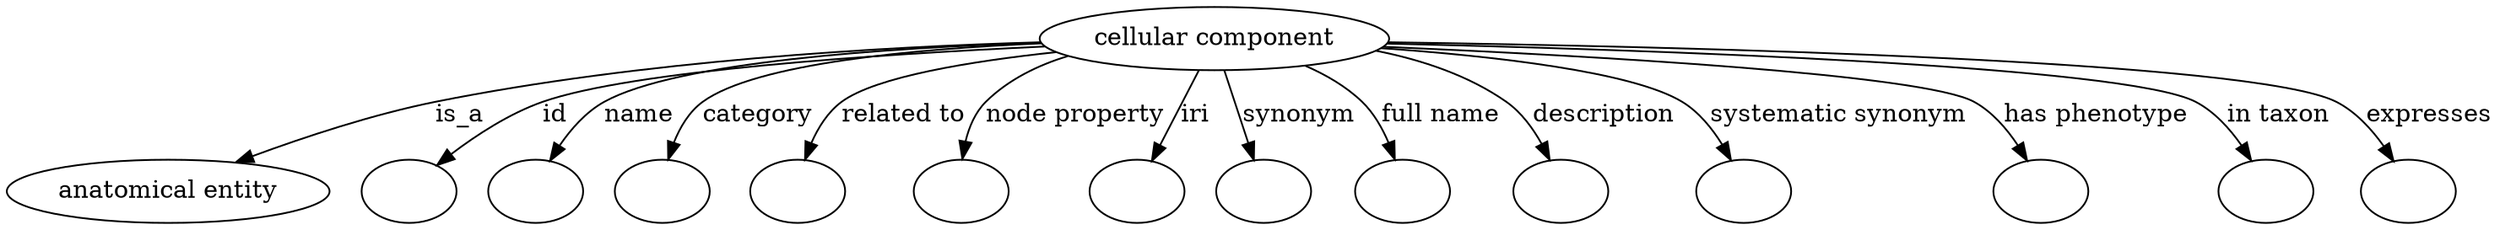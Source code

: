 digraph {
	graph [bb="0,0,1187.3,122"];
	node [label="\N"];
	"cellular component"	 [height=0.5,
		label="cellular component",
		pos="595.25,104",
		width=2.1702];
	"anatomical entity"	 [height=0.5,
		pos="71.251,18",
		width=1.9792];
	"cellular component" -> "anatomical entity"	 [label=is_a,
		lp="233.53,61",
		pos="e,109.24,33.272 517.57,101.6 441.48,98.052 322.57,89.339 221.7,68 186.5,60.554 148.02,47.675 118.79,36.853"];
	id	 [color=black,
		height=0.5,
		label="",
		pos="187.25,18",
		width=0.75];
	"cellular component" -> id	 [color=black,
		label=id,
		lp="285.7,61",
		pos="e,206.04,31.021 520.35,98.778 441.46,92.689 322.79,81.692 279.36,68 256.31,60.732 232.38,47.543 214.69,36.536",
		style=solid];
	name	 [color=black,
		height=0.5,
		label="",
		pos="259.25,18",
		width=0.75];
	"cellular component" -> name	 [color=black,
		label=name,
		lp="329.41,61",
		pos="e,272.26,34.345 519.32,99.452 448.74,94.298 349.34,84.408 313.93,68 300.86,61.939 288.75,51.606 279.27,41.9",
		style=solid];
	category	 [color=black,
		height=0.5,
		label="",
		pos="331.25,18",
		width=0.75];
	"cellular component" -> category	 [color=black,
		label=category,
		lp="385.35,61",
		pos="e,337.25,35.597 519.74,99.34 461.39,94.478 386.43,85.095 361.06,68 352.69,62.36 346.31,53.511 341.65,44.814",
		style=solid];
	"related to"	 [color=black,
		height=0.5,
		label="",
		pos="403.25,18",
		width=0.75];
	"cellular component" -> "related to"	 [color=black,
		label="related to",
		lp="450.49,61",
		pos="e,406.33,36.252 524.85,95.949 484.66,90.082 439.27,80.891 423.78,68 417.01,62.367 412.45,54.145 409.38,45.989",
		style=solid];
	"node property"	 [color=black,
		height=0.5,
		label="",
		pos="475.25,18",
		width=0.75];
	"cellular component" -> "node property"	 [color=black,
		label="node property",
		lp="526.32,61",
		pos="e,475.35,36.196 540.55,91.072 517.79,84.652 494.86,76.466 487.11,68 481.67,62.051 478.59,54.07 476.88,46.233",
		style=solid];
	iri	 [color=black,
		height=0.5,
		label="",
		pos="547.25,18",
		width=0.75];
	"cellular component" -> iri	 [color=black,
		label=iri,
		lp="580.47,61",
		pos="e,556.76,35.042 585.07,85.762 578.27,73.583 569.23,57.385 561.7,43.879",
		style=solid];
	synonym	 [color=black,
		height=0.5,
		label="",
		pos="619.25,18",
		width=0.75];
	"cellular component" -> synonym	 [color=black,
		label=synonym,
		lp="634.92,61",
		pos="e,614.25,35.917 600.34,85.762 603.58,74.168 607.83,58.931 611.48,45.843",
		style=solid];
	"full name"	 [color=black,
		height=0.5,
		label="",
		pos="691.25,18",
		width=0.75];
	"cellular component" -> "full name"	 [color=black,
		label="full name",
		lp="701.88,61",
		pos="e,684.7,35.871 634.82,88.437 645.23,83.054 655.88,76.253 664.25,68 670.82,61.529 676.18,53.12 680.36,45.051",
		style=solid];
	description	 [color=black,
		height=0.5,
		label="",
		pos="763.25,18",
		width=0.75];
	"cellular component" -> description	 [color=black,
		label=description,
		lp="777.35,61",
		pos="e,756.34,35.702 656.08,92.622 686.67,86.002 719.84,77.171 732.25,68 740.33,62.027 746.78,53.258 751.66,44.725",
		style=solid];
	"systematic synonym"	 [color=black,
		height=0.5,
		label="",
		pos="848.25,18",
		width=0.75];
	"cellular component" -> "systematic synonym"	 [color=black,
		label="systematic synonym",
		lp="884.22,61",
		pos="e,840.08,35.602 668.72,97.83 722.01,92.246 788.69,82.628 812.25,68 821.52,62.245 829.12,53.139 834.91,44.265",
		style=solid];
	"has phenotype"	 [color=black,
		height=0.5,
		label="",
		pos="985.25,18",
		width=0.75];
	"cellular component" -> "has phenotype"	 [color=black,
		label="has phenotype",
		lp="1002.5,61",
		pos="e,976.17,35.395 670.74,99.339 766.41,92.955 921.76,80.814 945.25,68 955.46,62.434 964,53.071 970.54,43.943",
		style=solid];
	"in taxon"	 [color=black,
		height=0.5,
		label="",
		pos="1088.3,18",
		width=0.75];
	"cellular component" -> "in taxon"	 [color=black,
		label="in taxon",
		lp="1086,61",
		pos="e,1078.9,35.016 672.63,101.07 792.81,96.032 1014,84.643 1046.3,68 1057.1,62.433 1066.2,52.762 1073.1,43.4",
		style=solid];
	expresses	 [color=black,
		height=0.5,
		label="",
		pos="1160.3,18",
		width=0.75];
	"cellular component" -> expresses	 [color=black,
		label=expresses,
		lp="1158.1,61",
		pos="e,1149.4,34.607 672.9,101.67 807.51,97.17 1073.5,86.113 1112.3,68 1124.3,62.342 1135,52.199 1143.1,42.519",
		style=solid];
}
